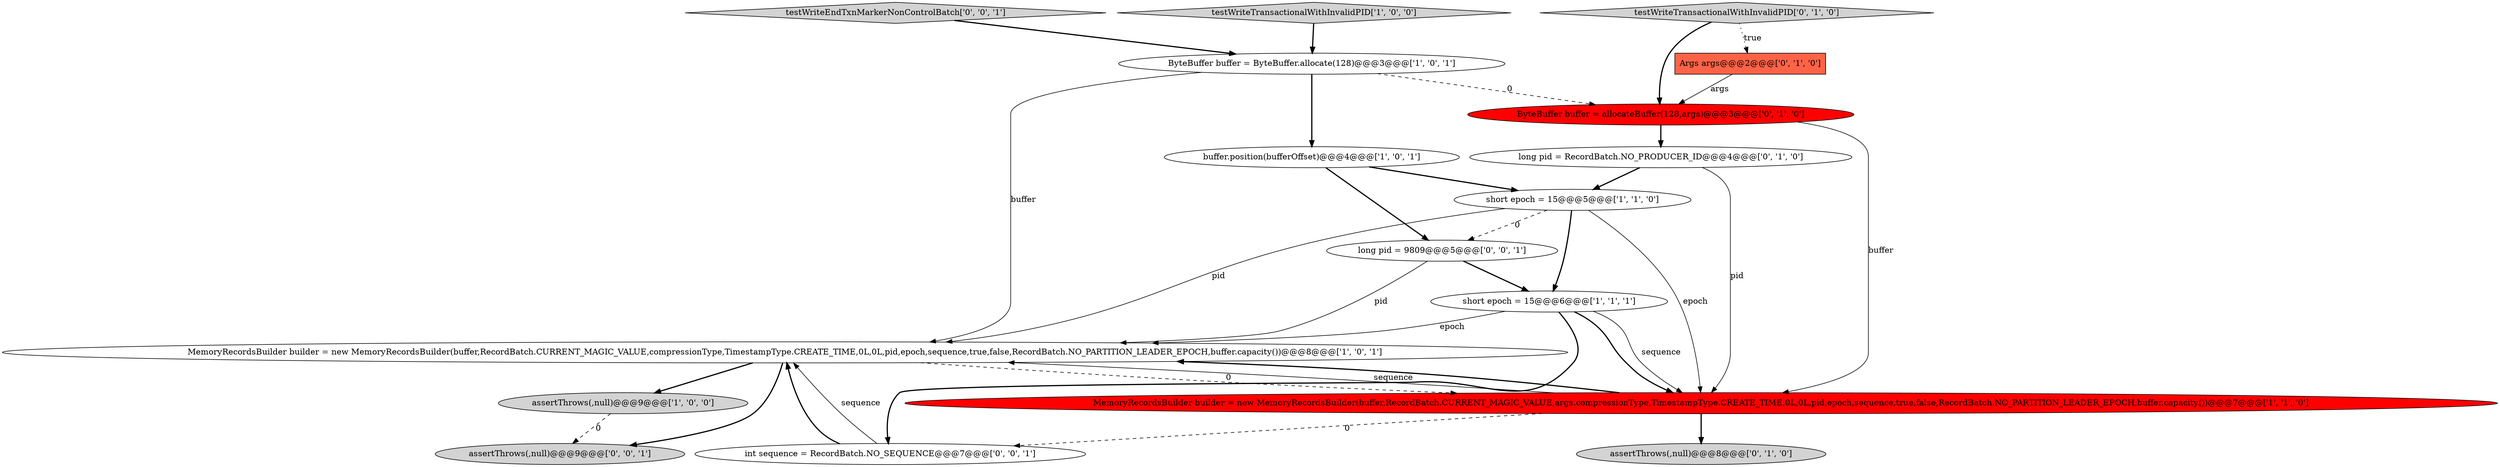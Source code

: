 digraph {
3 [style = filled, label = "assertThrows(,null)@@@9@@@['1', '0', '0']", fillcolor = lightgray, shape = ellipse image = "AAA0AAABBB1BBB"];
7 [style = filled, label = "MemoryRecordsBuilder builder = new MemoryRecordsBuilder(buffer,RecordBatch.CURRENT_MAGIC_VALUE,compressionType,TimestampType.CREATE_TIME,0L,0L,pid,epoch,sequence,true,false,RecordBatch.NO_PARTITION_LEADER_EPOCH,buffer.capacity())@@@8@@@['1', '0', '1']", fillcolor = white, shape = ellipse image = "AAA0AAABBB1BBB"];
2 [style = filled, label = "short epoch = 15@@@6@@@['1', '1', '1']", fillcolor = white, shape = ellipse image = "AAA0AAABBB1BBB"];
12 [style = filled, label = "testWriteTransactionalWithInvalidPID['0', '1', '0']", fillcolor = lightgray, shape = diamond image = "AAA0AAABBB2BBB"];
1 [style = filled, label = "ByteBuffer buffer = ByteBuffer.allocate(128)@@@3@@@['1', '0', '1']", fillcolor = white, shape = ellipse image = "AAA0AAABBB1BBB"];
16 [style = filled, label = "assertThrows(,null)@@@9@@@['0', '0', '1']", fillcolor = lightgray, shape = ellipse image = "AAA0AAABBB3BBB"];
5 [style = filled, label = "MemoryRecordsBuilder builder = new MemoryRecordsBuilder(buffer,RecordBatch.CURRENT_MAGIC_VALUE,args.compressionType,TimestampType.CREATE_TIME,0L,0L,pid,epoch,sequence,true,false,RecordBatch.NO_PARTITION_LEADER_EPOCH,buffer.capacity())@@@7@@@['1', '1', '0']", fillcolor = red, shape = ellipse image = "AAA1AAABBB1BBB"];
4 [style = filled, label = "short epoch = 15@@@5@@@['1', '1', '0']", fillcolor = white, shape = ellipse image = "AAA0AAABBB1BBB"];
0 [style = filled, label = "buffer.position(bufferOffset)@@@4@@@['1', '0', '1']", fillcolor = white, shape = ellipse image = "AAA0AAABBB1BBB"];
13 [style = filled, label = "testWriteEndTxnMarkerNonControlBatch['0', '0', '1']", fillcolor = lightgray, shape = diamond image = "AAA0AAABBB3BBB"];
11 [style = filled, label = "Args args@@@2@@@['0', '1', '0']", fillcolor = tomato, shape = box image = "AAA1AAABBB2BBB"];
10 [style = filled, label = "ByteBuffer buffer = allocateBuffer(128,args)@@@3@@@['0', '1', '0']", fillcolor = red, shape = ellipse image = "AAA1AAABBB2BBB"];
15 [style = filled, label = "int sequence = RecordBatch.NO_SEQUENCE@@@7@@@['0', '0', '1']", fillcolor = white, shape = ellipse image = "AAA0AAABBB3BBB"];
6 [style = filled, label = "testWriteTransactionalWithInvalidPID['1', '0', '0']", fillcolor = lightgray, shape = diamond image = "AAA0AAABBB1BBB"];
14 [style = filled, label = "long pid = 9809@@@5@@@['0', '0', '1']", fillcolor = white, shape = ellipse image = "AAA0AAABBB3BBB"];
8 [style = filled, label = "long pid = RecordBatch.NO_PRODUCER_ID@@@4@@@['0', '1', '0']", fillcolor = white, shape = ellipse image = "AAA0AAABBB2BBB"];
9 [style = filled, label = "assertThrows(,null)@@@8@@@['0', '1', '0']", fillcolor = lightgray, shape = ellipse image = "AAA0AAABBB2BBB"];
11->10 [style = solid, label="args"];
15->7 [style = bold, label=""];
5->9 [style = bold, label=""];
10->5 [style = solid, label="buffer"];
2->7 [style = solid, label="epoch"];
1->0 [style = bold, label=""];
4->2 [style = bold, label=""];
1->10 [style = dashed, label="0"];
15->7 [style = solid, label="sequence"];
13->1 [style = bold, label=""];
7->3 [style = bold, label=""];
4->5 [style = solid, label="epoch"];
12->11 [style = dotted, label="true"];
7->5 [style = dashed, label="0"];
6->1 [style = bold, label=""];
0->14 [style = bold, label=""];
12->10 [style = bold, label=""];
10->8 [style = bold, label=""];
0->4 [style = bold, label=""];
14->7 [style = solid, label="pid"];
7->16 [style = bold, label=""];
1->7 [style = solid, label="buffer"];
2->15 [style = bold, label=""];
8->5 [style = solid, label="pid"];
5->7 [style = solid, label="sequence"];
5->7 [style = bold, label=""];
4->14 [style = dashed, label="0"];
14->2 [style = bold, label=""];
8->4 [style = bold, label=""];
4->7 [style = solid, label="pid"];
5->15 [style = dashed, label="0"];
2->5 [style = solid, label="sequence"];
3->16 [style = dashed, label="0"];
2->5 [style = bold, label=""];
}
